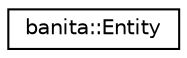 digraph "Graphical Class Hierarchy"
{
 // LATEX_PDF_SIZE
  edge [fontname="Helvetica",fontsize="10",labelfontname="Helvetica",labelfontsize="10"];
  node [fontname="Helvetica",fontsize="10",shape=record];
  rankdir="LR";
  Node0 [label="banita::Entity",height=0.2,width=0.4,color="black", fillcolor="white", style="filled",URL="$db/d9f/classbanita_1_1_entity.html",tooltip=" "];
}
